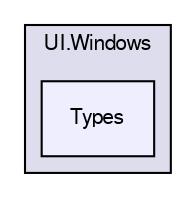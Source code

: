 digraph "Types" {
  compound=true
  node [ fontsize="10", fontname="FreeSans"];
  edge [ labelfontsize="10", labelfontname="FreeSans"];
  subgraph clusterdir_0d2ac33f80a6c347378073fbc3cb82b0 {
    graph [ bgcolor="#ddddee", pencolor="black", label="UI.Windows" fontname="FreeSans", fontsize="10", URL="dir_0d2ac33f80a6c347378073fbc3cb82b0.html"]
  dir_bec11062698018a735efe2f0a9ef58d0 [shape=box, label="Types", style="filled", fillcolor="#eeeeff", pencolor="black", URL="dir_bec11062698018a735efe2f0a9ef58d0.html"];
  }
}

